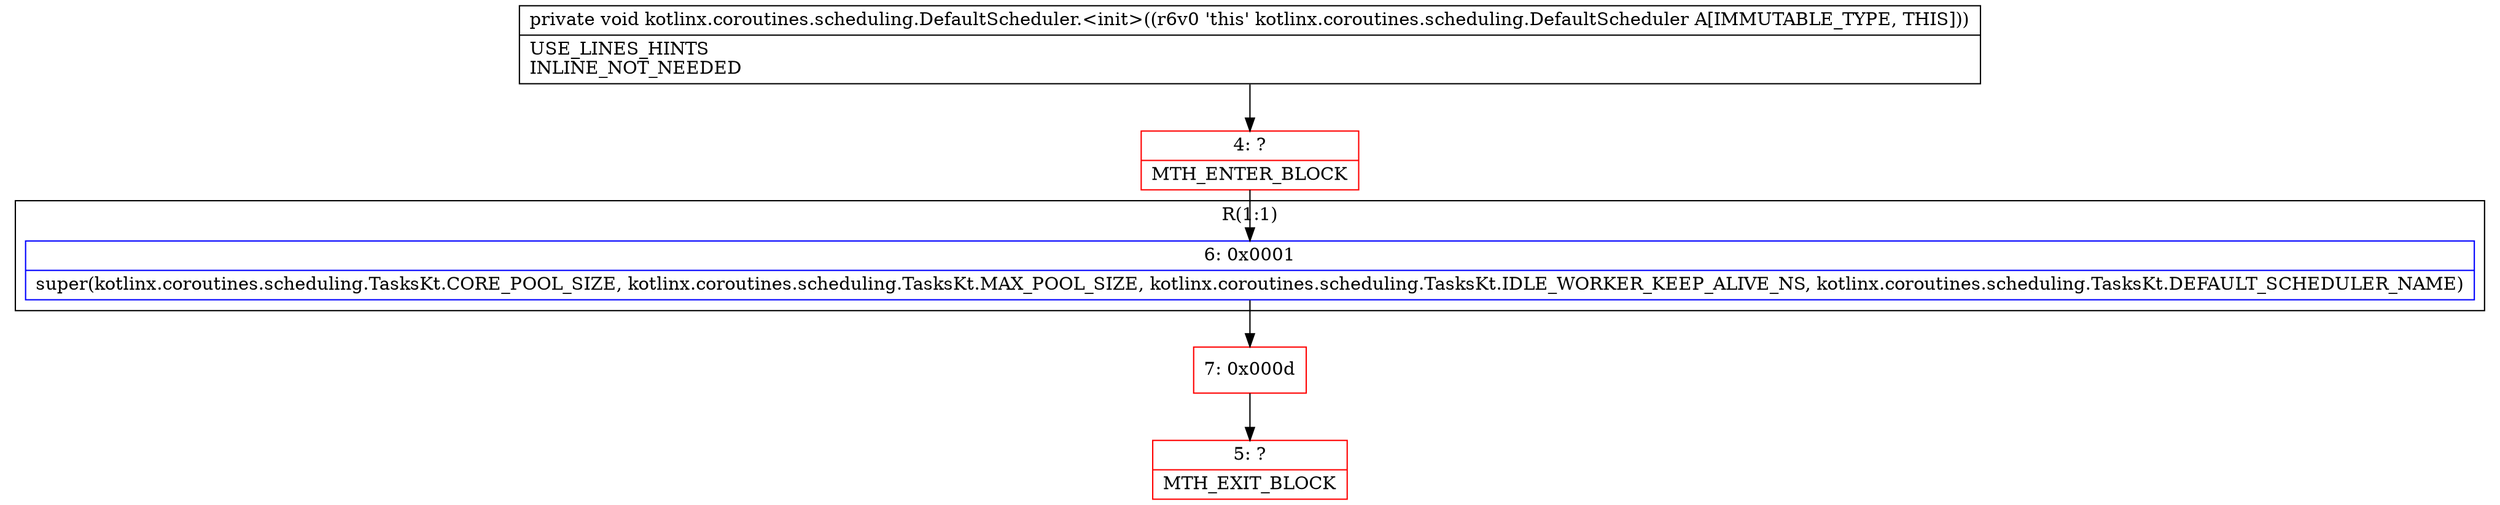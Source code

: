 digraph "CFG forkotlinx.coroutines.scheduling.DefaultScheduler.\<init\>()V" {
subgraph cluster_Region_1302398149 {
label = "R(1:1)";
node [shape=record,color=blue];
Node_6 [shape=record,label="{6\:\ 0x0001|super(kotlinx.coroutines.scheduling.TasksKt.CORE_POOL_SIZE, kotlinx.coroutines.scheduling.TasksKt.MAX_POOL_SIZE, kotlinx.coroutines.scheduling.TasksKt.IDLE_WORKER_KEEP_ALIVE_NS, kotlinx.coroutines.scheduling.TasksKt.DEFAULT_SCHEDULER_NAME)\l}"];
}
Node_4 [shape=record,color=red,label="{4\:\ ?|MTH_ENTER_BLOCK\l}"];
Node_7 [shape=record,color=red,label="{7\:\ 0x000d}"];
Node_5 [shape=record,color=red,label="{5\:\ ?|MTH_EXIT_BLOCK\l}"];
MethodNode[shape=record,label="{private void kotlinx.coroutines.scheduling.DefaultScheduler.\<init\>((r6v0 'this' kotlinx.coroutines.scheduling.DefaultScheduler A[IMMUTABLE_TYPE, THIS]))  | USE_LINES_HINTS\lINLINE_NOT_NEEDED\l}"];
MethodNode -> Node_4;Node_6 -> Node_7;
Node_4 -> Node_6;
Node_7 -> Node_5;
}

